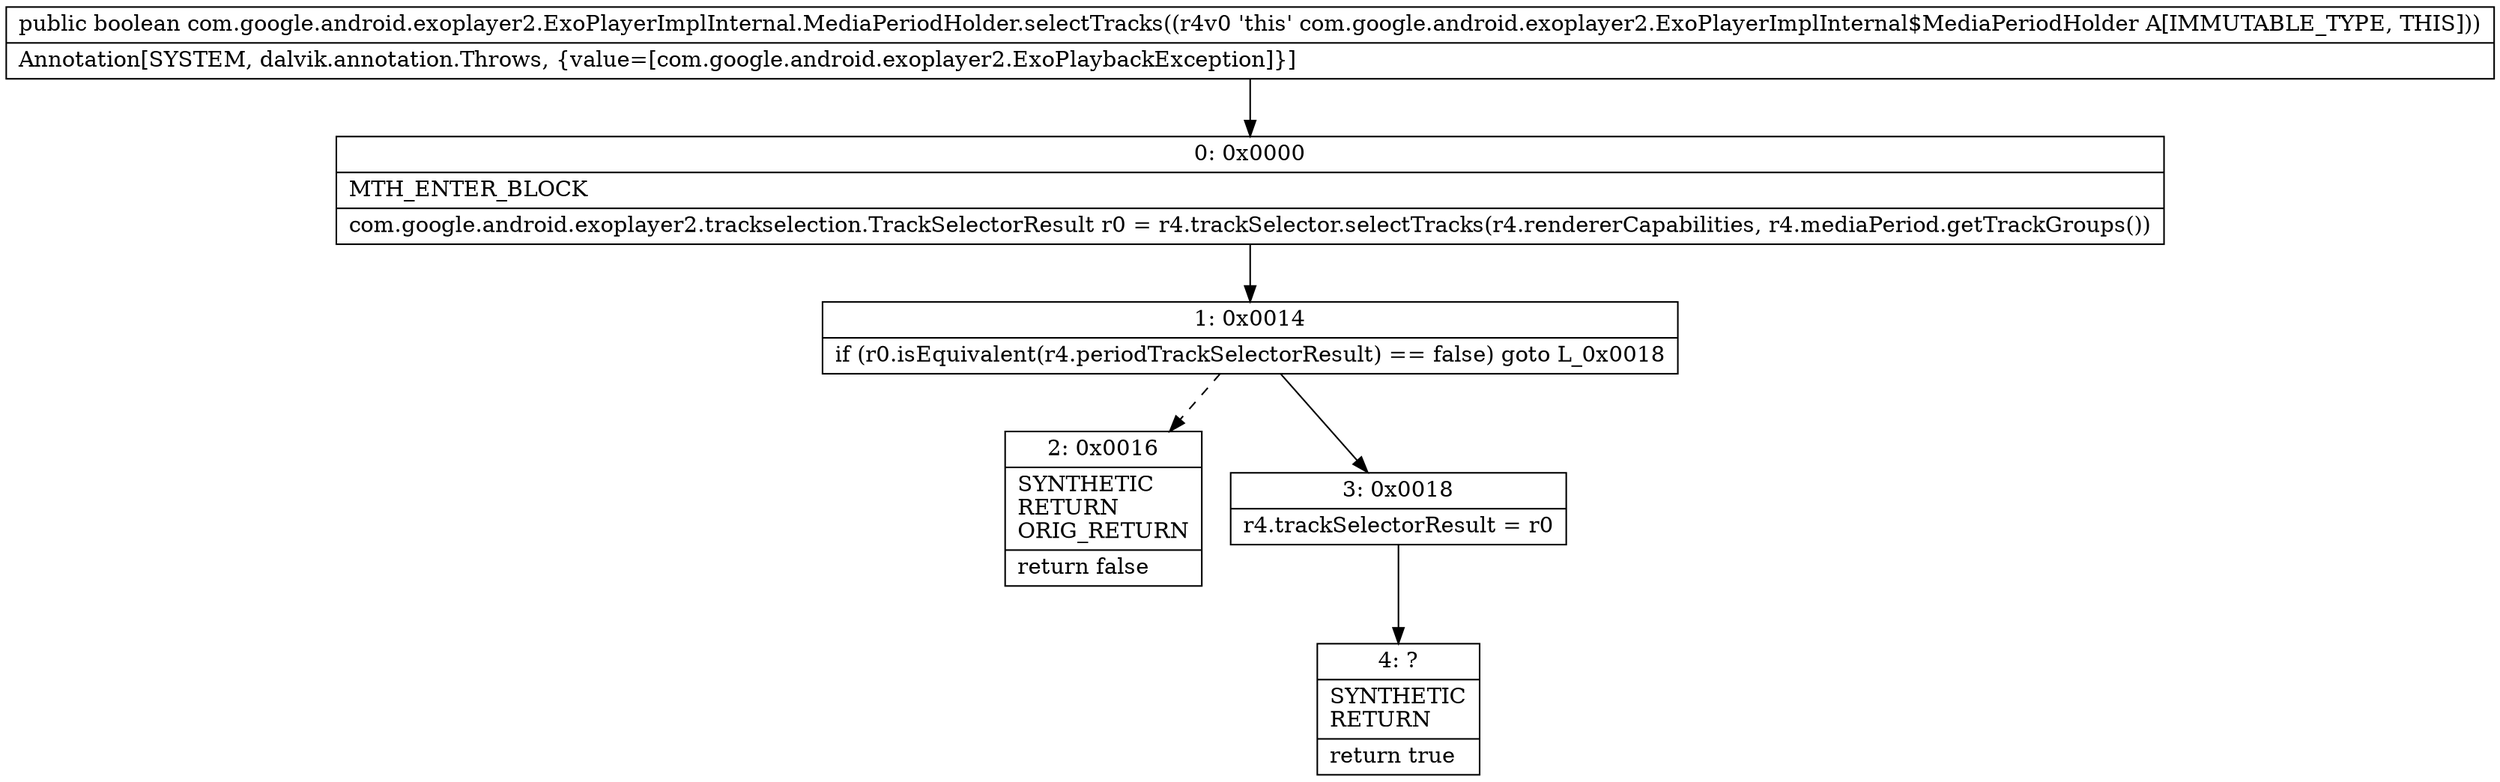 digraph "CFG forcom.google.android.exoplayer2.ExoPlayerImplInternal.MediaPeriodHolder.selectTracks()Z" {
Node_0 [shape=record,label="{0\:\ 0x0000|MTH_ENTER_BLOCK\l|com.google.android.exoplayer2.trackselection.TrackSelectorResult r0 = r4.trackSelector.selectTracks(r4.rendererCapabilities, r4.mediaPeriod.getTrackGroups())\l}"];
Node_1 [shape=record,label="{1\:\ 0x0014|if (r0.isEquivalent(r4.periodTrackSelectorResult) == false) goto L_0x0018\l}"];
Node_2 [shape=record,label="{2\:\ 0x0016|SYNTHETIC\lRETURN\lORIG_RETURN\l|return false\l}"];
Node_3 [shape=record,label="{3\:\ 0x0018|r4.trackSelectorResult = r0\l}"];
Node_4 [shape=record,label="{4\:\ ?|SYNTHETIC\lRETURN\l|return true\l}"];
MethodNode[shape=record,label="{public boolean com.google.android.exoplayer2.ExoPlayerImplInternal.MediaPeriodHolder.selectTracks((r4v0 'this' com.google.android.exoplayer2.ExoPlayerImplInternal$MediaPeriodHolder A[IMMUTABLE_TYPE, THIS]))  | Annotation[SYSTEM, dalvik.annotation.Throws, \{value=[com.google.android.exoplayer2.ExoPlaybackException]\}]\l}"];
MethodNode -> Node_0;
Node_0 -> Node_1;
Node_1 -> Node_2[style=dashed];
Node_1 -> Node_3;
Node_3 -> Node_4;
}

